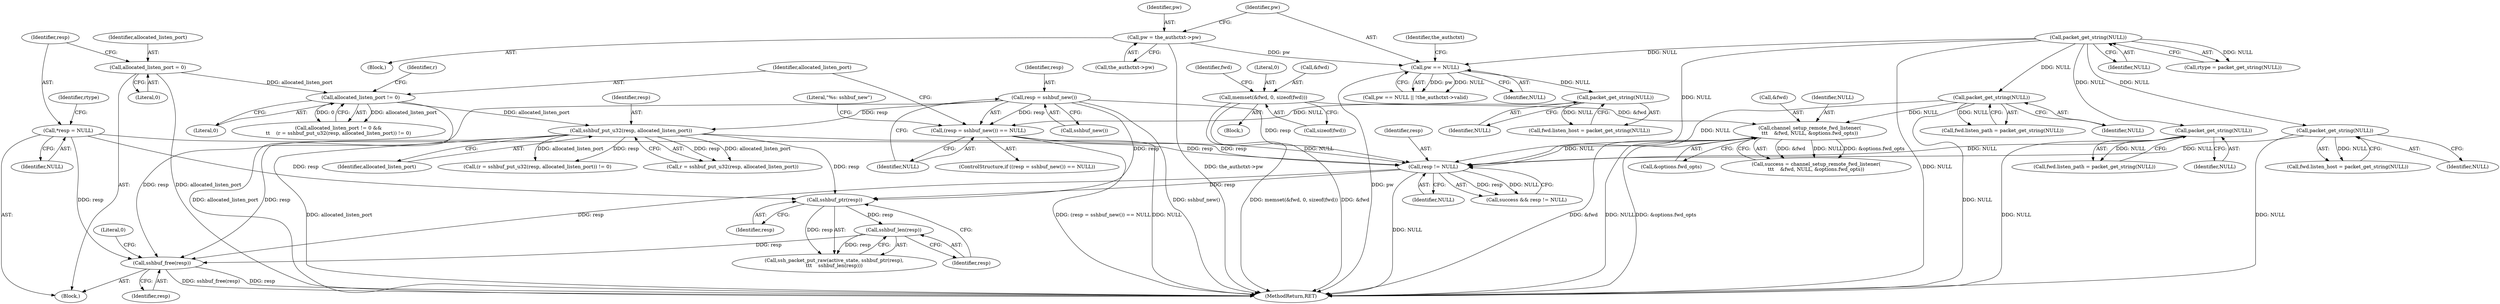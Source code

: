 digraph "0_src_c76fac666ea038753294f2ac94d310f8adece9ce@API" {
"1000470" [label="(Call,sshbuf_free(resp))"];
"1000464" [label="(Call,sshbuf_len(resp))"];
"1000462" [label="(Call,sshbuf_ptr(resp))"];
"1000122" [label="(Call,*resp = NULL)"];
"1000457" [label="(Call,resp != NULL)"];
"1000251" [label="(Call,resp = sshbuf_new())"];
"1000266" [label="(Call,sshbuf_put_u32(resp, allocated_listen_port))"];
"1000260" [label="(Call,allocated_listen_port != 0)"];
"1000118" [label="(Call,allocated_listen_port = 0)"];
"1000250" [label="(Call,(resp = sshbuf_new()) == NULL)"];
"1000171" [label="(Call,packet_get_string(NULL))"];
"1000152" [label="(Call,pw == NULL)"];
"1000145" [label="(Call,pw = the_authctxt->pw)"];
"1000127" [label="(Call,packet_get_string(NULL))"];
"1000402" [label="(Call,packet_get_string(NULL))"];
"1000294" [label="(Call,packet_get_string(NULL))"];
"1000371" [label="(Call,channel_setup_remote_fwd_listener(\n\t\t\t    &fwd, NULL, &options.fwd_opts))"];
"1000330" [label="(Call,memset(&fwd, 0, sizeof(fwd)))"];
"1000340" [label="(Call,packet_get_string(NULL))"];
"1000249" [label="(ControlStructure,if ((resp = sshbuf_new()) == NULL))"];
"1000268" [label="(Identifier,allocated_listen_port)"];
"1000265" [label="(Identifier,r)"];
"1000109" [label="(Block,)"];
"1000471" [label="(Identifier,resp)"];
"1000142" [label="(Block,)"];
"1000463" [label="(Identifier,resp)"];
"1000125" [label="(Call,rtype = packet_get_string(NULL))"];
"1000455" [label="(Call,success && resp != NULL)"];
"1000267" [label="(Identifier,resp)"];
"1000145" [label="(Call,pw = the_authctxt->pw)"];
"1000465" [label="(Identifier,resp)"];
"1000464" [label="(Call,sshbuf_len(resp))"];
"1000340" [label="(Call,packet_get_string(NULL))"];
"1000151" [label="(Call,pw == NULL || !the_authctxt->valid)"];
"1000157" [label="(Identifier,the_authctxt)"];
"1000264" [label="(Call,r = sshbuf_put_u32(resp, allocated_listen_port))"];
"1000251" [label="(Call,resp = sshbuf_new())"];
"1000371" [label="(Call,channel_setup_remote_fwd_listener(\n\t\t\t    &fwd, NULL, &options.fwd_opts))"];
"1000402" [label="(Call,packet_get_string(NULL))"];
"1000120" [label="(Literal,0)"];
"1000167" [label="(Call,fwd.listen_host = packet_get_string(NULL))"];
"1000266" [label="(Call,sshbuf_put_u32(resp, allocated_listen_port))"];
"1000295" [label="(Identifier,NULL)"];
"1000375" [label="(Call,&options.fwd_opts)"];
"1000127" [label="(Call,packet_get_string(NULL))"];
"1000333" [label="(Literal,0)"];
"1000369" [label="(Call,success = channel_setup_remote_fwd_listener(\n\t\t\t    &fwd, NULL, &options.fwd_opts))"];
"1000119" [label="(Identifier,allocated_listen_port)"];
"1000253" [label="(Call,sshbuf_new())"];
"1000124" [label="(Identifier,NULL)"];
"1000256" [label="(Literal,\"%s: sshbuf_new\")"];
"1000118" [label="(Call,allocated_listen_port = 0)"];
"1000328" [label="(Block,)"];
"1000123" [label="(Identifier,resp)"];
"1000254" [label="(Identifier,NULL)"];
"1000260" [label="(Call,allocated_listen_port != 0)"];
"1000147" [label="(Call,the_authctxt->pw)"];
"1000262" [label="(Literal,0)"];
"1000398" [label="(Call,fwd.listen_path = packet_get_string(NULL))"];
"1000457" [label="(Call,resp != NULL)"];
"1000152" [label="(Call,pw == NULL)"];
"1000459" [label="(Identifier,NULL)"];
"1000263" [label="(Call,(r = sshbuf_put_u32(resp, allocated_listen_port)) != 0)"];
"1000128" [label="(Identifier,NULL)"];
"1000470" [label="(Call,sshbuf_free(resp))"];
"1000294" [label="(Call,packet_get_string(NULL))"];
"1000172" [label="(Identifier,NULL)"];
"1000259" [label="(Call,allocated_listen_port != 0 &&\n\t\t    (r = sshbuf_put_u32(resp, allocated_listen_port)) != 0)"];
"1000334" [label="(Call,sizeof(fwd))"];
"1000336" [label="(Call,fwd.listen_path = packet_get_string(NULL))"];
"1000372" [label="(Call,&fwd)"];
"1000458" [label="(Identifier,resp)"];
"1000403" [label="(Identifier,NULL)"];
"1000261" [label="(Identifier,allocated_listen_port)"];
"1000341" [label="(Identifier,NULL)"];
"1000252" [label="(Identifier,resp)"];
"1000330" [label="(Call,memset(&fwd, 0, sizeof(fwd)))"];
"1000462" [label="(Call,sshbuf_ptr(resp))"];
"1000250" [label="(Call,(resp = sshbuf_new()) == NULL)"];
"1000171" [label="(Call,packet_get_string(NULL))"];
"1000122" [label="(Call,*resp = NULL)"];
"1000154" [label="(Identifier,NULL)"];
"1000331" [label="(Call,&fwd)"];
"1000473" [label="(Literal,0)"];
"1000460" [label="(Call,ssh_packet_put_raw(active_state, sshbuf_ptr(resp),\n\t\t\t    sshbuf_len(resp)))"];
"1000338" [label="(Identifier,fwd)"];
"1000474" [label="(MethodReturn,RET)"];
"1000126" [label="(Identifier,rtype)"];
"1000146" [label="(Identifier,pw)"];
"1000153" [label="(Identifier,pw)"];
"1000374" [label="(Identifier,NULL)"];
"1000290" [label="(Call,fwd.listen_host = packet_get_string(NULL))"];
"1000470" -> "1000109"  [label="AST: "];
"1000470" -> "1000471"  [label="CFG: "];
"1000471" -> "1000470"  [label="AST: "];
"1000473" -> "1000470"  [label="CFG: "];
"1000470" -> "1000474"  [label="DDG: resp"];
"1000470" -> "1000474"  [label="DDG: sshbuf_free(resp)"];
"1000464" -> "1000470"  [label="DDG: resp"];
"1000122" -> "1000470"  [label="DDG: resp"];
"1000457" -> "1000470"  [label="DDG: resp"];
"1000251" -> "1000470"  [label="DDG: resp"];
"1000266" -> "1000470"  [label="DDG: resp"];
"1000464" -> "1000460"  [label="AST: "];
"1000464" -> "1000465"  [label="CFG: "];
"1000465" -> "1000464"  [label="AST: "];
"1000460" -> "1000464"  [label="CFG: "];
"1000464" -> "1000460"  [label="DDG: resp"];
"1000462" -> "1000464"  [label="DDG: resp"];
"1000462" -> "1000460"  [label="AST: "];
"1000462" -> "1000463"  [label="CFG: "];
"1000463" -> "1000462"  [label="AST: "];
"1000465" -> "1000462"  [label="CFG: "];
"1000462" -> "1000460"  [label="DDG: resp"];
"1000122" -> "1000462"  [label="DDG: resp"];
"1000457" -> "1000462"  [label="DDG: resp"];
"1000251" -> "1000462"  [label="DDG: resp"];
"1000266" -> "1000462"  [label="DDG: resp"];
"1000122" -> "1000109"  [label="AST: "];
"1000122" -> "1000124"  [label="CFG: "];
"1000123" -> "1000122"  [label="AST: "];
"1000124" -> "1000122"  [label="AST: "];
"1000126" -> "1000122"  [label="CFG: "];
"1000122" -> "1000457"  [label="DDG: resp"];
"1000457" -> "1000455"  [label="AST: "];
"1000457" -> "1000459"  [label="CFG: "];
"1000458" -> "1000457"  [label="AST: "];
"1000459" -> "1000457"  [label="AST: "];
"1000455" -> "1000457"  [label="CFG: "];
"1000457" -> "1000474"  [label="DDG: NULL"];
"1000457" -> "1000455"  [label="DDG: resp"];
"1000457" -> "1000455"  [label="DDG: NULL"];
"1000251" -> "1000457"  [label="DDG: resp"];
"1000266" -> "1000457"  [label="DDG: resp"];
"1000250" -> "1000457"  [label="DDG: NULL"];
"1000402" -> "1000457"  [label="DDG: NULL"];
"1000294" -> "1000457"  [label="DDG: NULL"];
"1000127" -> "1000457"  [label="DDG: NULL"];
"1000371" -> "1000457"  [label="DDG: NULL"];
"1000340" -> "1000457"  [label="DDG: NULL"];
"1000251" -> "1000250"  [label="AST: "];
"1000251" -> "1000253"  [label="CFG: "];
"1000252" -> "1000251"  [label="AST: "];
"1000253" -> "1000251"  [label="AST: "];
"1000254" -> "1000251"  [label="CFG: "];
"1000251" -> "1000474"  [label="DDG: sshbuf_new()"];
"1000251" -> "1000250"  [label="DDG: resp"];
"1000251" -> "1000266"  [label="DDG: resp"];
"1000266" -> "1000264"  [label="AST: "];
"1000266" -> "1000268"  [label="CFG: "];
"1000267" -> "1000266"  [label="AST: "];
"1000268" -> "1000266"  [label="AST: "];
"1000264" -> "1000266"  [label="CFG: "];
"1000266" -> "1000474"  [label="DDG: allocated_listen_port"];
"1000266" -> "1000263"  [label="DDG: resp"];
"1000266" -> "1000263"  [label="DDG: allocated_listen_port"];
"1000266" -> "1000264"  [label="DDG: resp"];
"1000266" -> "1000264"  [label="DDG: allocated_listen_port"];
"1000260" -> "1000266"  [label="DDG: allocated_listen_port"];
"1000260" -> "1000259"  [label="AST: "];
"1000260" -> "1000262"  [label="CFG: "];
"1000261" -> "1000260"  [label="AST: "];
"1000262" -> "1000260"  [label="AST: "];
"1000265" -> "1000260"  [label="CFG: "];
"1000259" -> "1000260"  [label="CFG: "];
"1000260" -> "1000474"  [label="DDG: allocated_listen_port"];
"1000260" -> "1000259"  [label="DDG: allocated_listen_port"];
"1000260" -> "1000259"  [label="DDG: 0"];
"1000118" -> "1000260"  [label="DDG: allocated_listen_port"];
"1000118" -> "1000109"  [label="AST: "];
"1000118" -> "1000120"  [label="CFG: "];
"1000119" -> "1000118"  [label="AST: "];
"1000120" -> "1000118"  [label="AST: "];
"1000123" -> "1000118"  [label="CFG: "];
"1000118" -> "1000474"  [label="DDG: allocated_listen_port"];
"1000250" -> "1000249"  [label="AST: "];
"1000250" -> "1000254"  [label="CFG: "];
"1000254" -> "1000250"  [label="AST: "];
"1000256" -> "1000250"  [label="CFG: "];
"1000261" -> "1000250"  [label="CFG: "];
"1000250" -> "1000474"  [label="DDG: NULL"];
"1000250" -> "1000474"  [label="DDG: (resp = sshbuf_new()) == NULL"];
"1000171" -> "1000250"  [label="DDG: NULL"];
"1000171" -> "1000167"  [label="AST: "];
"1000171" -> "1000172"  [label="CFG: "];
"1000172" -> "1000171"  [label="AST: "];
"1000167" -> "1000171"  [label="CFG: "];
"1000171" -> "1000167"  [label="DDG: NULL"];
"1000152" -> "1000171"  [label="DDG: NULL"];
"1000152" -> "1000151"  [label="AST: "];
"1000152" -> "1000154"  [label="CFG: "];
"1000153" -> "1000152"  [label="AST: "];
"1000154" -> "1000152"  [label="AST: "];
"1000157" -> "1000152"  [label="CFG: "];
"1000151" -> "1000152"  [label="CFG: "];
"1000152" -> "1000474"  [label="DDG: pw"];
"1000152" -> "1000151"  [label="DDG: pw"];
"1000152" -> "1000151"  [label="DDG: NULL"];
"1000145" -> "1000152"  [label="DDG: pw"];
"1000127" -> "1000152"  [label="DDG: NULL"];
"1000145" -> "1000142"  [label="AST: "];
"1000145" -> "1000147"  [label="CFG: "];
"1000146" -> "1000145"  [label="AST: "];
"1000147" -> "1000145"  [label="AST: "];
"1000153" -> "1000145"  [label="CFG: "];
"1000145" -> "1000474"  [label="DDG: the_authctxt->pw"];
"1000127" -> "1000125"  [label="AST: "];
"1000127" -> "1000128"  [label="CFG: "];
"1000128" -> "1000127"  [label="AST: "];
"1000125" -> "1000127"  [label="CFG: "];
"1000127" -> "1000474"  [label="DDG: NULL"];
"1000127" -> "1000125"  [label="DDG: NULL"];
"1000127" -> "1000294"  [label="DDG: NULL"];
"1000127" -> "1000340"  [label="DDG: NULL"];
"1000127" -> "1000402"  [label="DDG: NULL"];
"1000402" -> "1000398"  [label="AST: "];
"1000402" -> "1000403"  [label="CFG: "];
"1000403" -> "1000402"  [label="AST: "];
"1000398" -> "1000402"  [label="CFG: "];
"1000402" -> "1000474"  [label="DDG: NULL"];
"1000402" -> "1000398"  [label="DDG: NULL"];
"1000294" -> "1000290"  [label="AST: "];
"1000294" -> "1000295"  [label="CFG: "];
"1000295" -> "1000294"  [label="AST: "];
"1000290" -> "1000294"  [label="CFG: "];
"1000294" -> "1000474"  [label="DDG: NULL"];
"1000294" -> "1000290"  [label="DDG: NULL"];
"1000371" -> "1000369"  [label="AST: "];
"1000371" -> "1000375"  [label="CFG: "];
"1000372" -> "1000371"  [label="AST: "];
"1000374" -> "1000371"  [label="AST: "];
"1000375" -> "1000371"  [label="AST: "];
"1000369" -> "1000371"  [label="CFG: "];
"1000371" -> "1000474"  [label="DDG: &options.fwd_opts"];
"1000371" -> "1000474"  [label="DDG: &fwd"];
"1000371" -> "1000474"  [label="DDG: NULL"];
"1000371" -> "1000369"  [label="DDG: &fwd"];
"1000371" -> "1000369"  [label="DDG: NULL"];
"1000371" -> "1000369"  [label="DDG: &options.fwd_opts"];
"1000330" -> "1000371"  [label="DDG: &fwd"];
"1000340" -> "1000371"  [label="DDG: NULL"];
"1000330" -> "1000328"  [label="AST: "];
"1000330" -> "1000334"  [label="CFG: "];
"1000331" -> "1000330"  [label="AST: "];
"1000333" -> "1000330"  [label="AST: "];
"1000334" -> "1000330"  [label="AST: "];
"1000338" -> "1000330"  [label="CFG: "];
"1000330" -> "1000474"  [label="DDG: &fwd"];
"1000330" -> "1000474"  [label="DDG: memset(&fwd, 0, sizeof(fwd))"];
"1000340" -> "1000336"  [label="AST: "];
"1000340" -> "1000341"  [label="CFG: "];
"1000341" -> "1000340"  [label="AST: "];
"1000336" -> "1000340"  [label="CFG: "];
"1000340" -> "1000474"  [label="DDG: NULL"];
"1000340" -> "1000336"  [label="DDG: NULL"];
}
